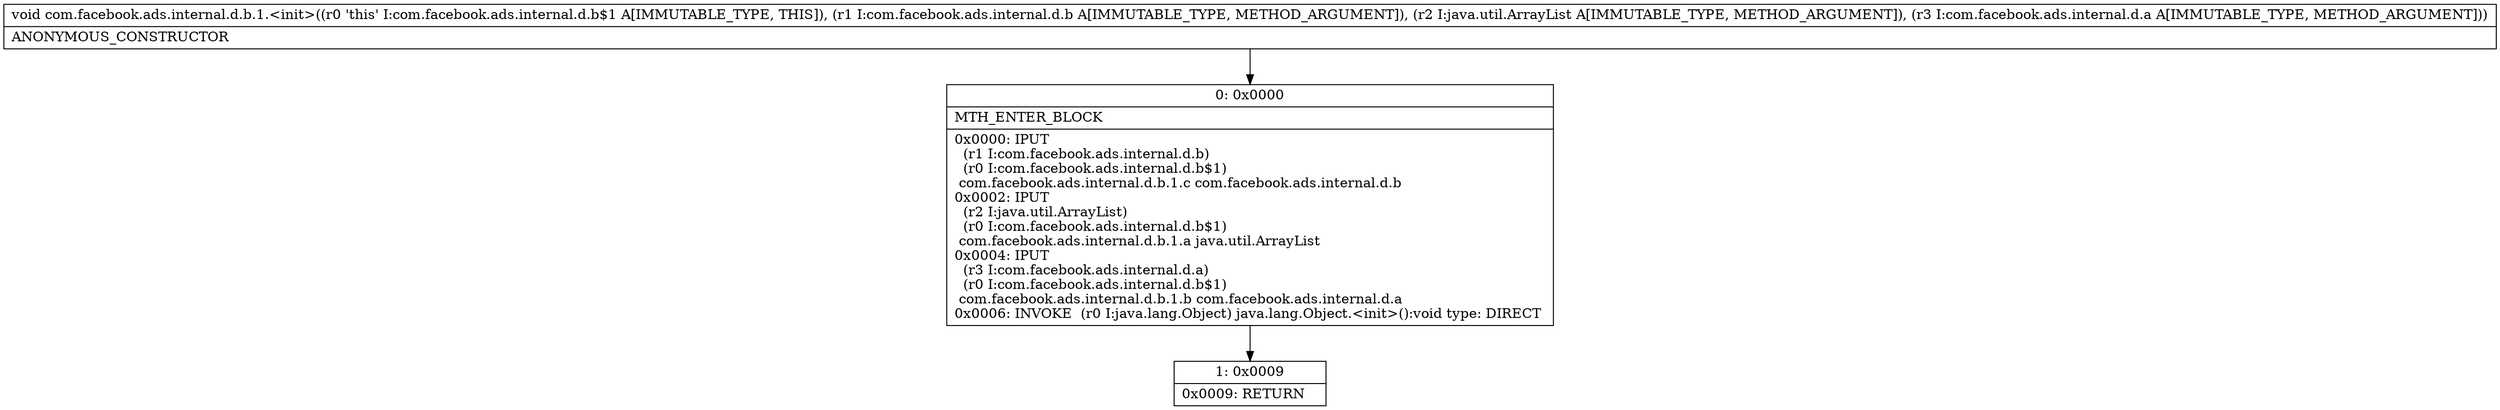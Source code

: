 digraph "CFG forcom.facebook.ads.internal.d.b.1.\<init\>(Lcom\/facebook\/ads\/internal\/d\/b;Ljava\/util\/ArrayList;Lcom\/facebook\/ads\/internal\/d\/a;)V" {
Node_0 [shape=record,label="{0\:\ 0x0000|MTH_ENTER_BLOCK\l|0x0000: IPUT  \l  (r1 I:com.facebook.ads.internal.d.b)\l  (r0 I:com.facebook.ads.internal.d.b$1)\l com.facebook.ads.internal.d.b.1.c com.facebook.ads.internal.d.b \l0x0002: IPUT  \l  (r2 I:java.util.ArrayList)\l  (r0 I:com.facebook.ads.internal.d.b$1)\l com.facebook.ads.internal.d.b.1.a java.util.ArrayList \l0x0004: IPUT  \l  (r3 I:com.facebook.ads.internal.d.a)\l  (r0 I:com.facebook.ads.internal.d.b$1)\l com.facebook.ads.internal.d.b.1.b com.facebook.ads.internal.d.a \l0x0006: INVOKE  (r0 I:java.lang.Object) java.lang.Object.\<init\>():void type: DIRECT \l}"];
Node_1 [shape=record,label="{1\:\ 0x0009|0x0009: RETURN   \l}"];
MethodNode[shape=record,label="{void com.facebook.ads.internal.d.b.1.\<init\>((r0 'this' I:com.facebook.ads.internal.d.b$1 A[IMMUTABLE_TYPE, THIS]), (r1 I:com.facebook.ads.internal.d.b A[IMMUTABLE_TYPE, METHOD_ARGUMENT]), (r2 I:java.util.ArrayList A[IMMUTABLE_TYPE, METHOD_ARGUMENT]), (r3 I:com.facebook.ads.internal.d.a A[IMMUTABLE_TYPE, METHOD_ARGUMENT]))  | ANONYMOUS_CONSTRUCTOR\l}"];
MethodNode -> Node_0;
Node_0 -> Node_1;
}

